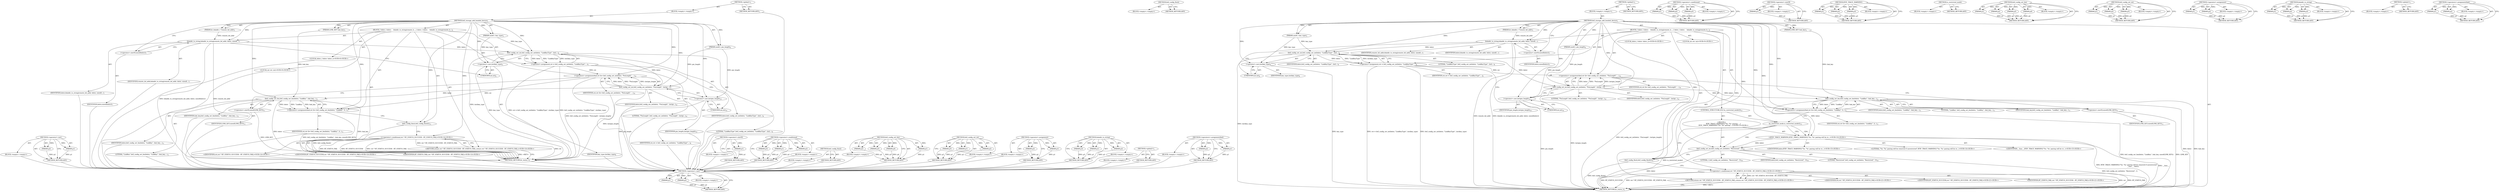 digraph "&lt;operators&gt;.assignmentAnd" {
vulnerable_105 [label=<(METHOD,&lt;operator&gt;.cast)>];
vulnerable_106 [label=<(PARAM,p1)>];
vulnerable_107 [label=<(PARAM,p2)>];
vulnerable_108 [label=<(BLOCK,&lt;empty&gt;,&lt;empty&gt;)>];
vulnerable_109 [label=<(METHOD_RETURN,ANY)>];
vulnerable_6 [label=<(METHOD,&lt;global&gt;)<SUB>1</SUB>>];
vulnerable_7 [label=<(BLOCK,&lt;empty&gt;,&lt;empty&gt;)<SUB>1</SUB>>];
vulnerable_8 [label=<(METHOD,btif_storage_add_bonded_device)<SUB>1</SUB>>];
vulnerable_9 [label=<(PARAM,bt_bdaddr_t *remote_bd_addr)<SUB>1</SUB>>];
vulnerable_10 [label=<(PARAM,LINK_KEY link_key)<SUB>2</SUB>>];
vulnerable_11 [label=<(PARAM,uint8_t key_type)<SUB>3</SUB>>];
vulnerable_12 [label=<(PARAM,uint8_t pin_length)<SUB>4</SUB>>];
vulnerable_13 [label=<(BLOCK,{
 bdstr_t bdstr;
    bdaddr_to_string(remote_b...,{
 bdstr_t bdstr;
    bdaddr_to_string(remote_b...)<SUB>5</SUB>>];
vulnerable_14 [label="<(LOCAL,bdstr_t bdstr: bdstr_t)<SUB>6</SUB>>"];
vulnerable_15 [label=<(bdaddr_to_string,bdaddr_to_string(remote_bd_addr, bdstr, sizeof(...)<SUB>7</SUB>>];
vulnerable_16 [label=<(IDENTIFIER,remote_bd_addr,bdaddr_to_string(remote_bd_addr, bdstr, sizeof(...)<SUB>7</SUB>>];
vulnerable_17 [label=<(IDENTIFIER,bdstr,bdaddr_to_string(remote_bd_addr, bdstr, sizeof(...)<SUB>7</SUB>>];
vulnerable_18 [label=<(&lt;operator&gt;.sizeOf,sizeof(bdstr))<SUB>7</SUB>>];
vulnerable_19 [label=<(IDENTIFIER,bdstr,sizeof(bdstr))<SUB>7</SUB>>];
vulnerable_20 [label="<(LOCAL,int ret: int)<SUB>9</SUB>>"];
vulnerable_21 [label=<(&lt;operator&gt;.assignment,ret = btif_config_set_int(bdstr, &quot;LinkKeyType&quot;,...)<SUB>9</SUB>>];
vulnerable_22 [label=<(IDENTIFIER,ret,ret = btif_config_set_int(bdstr, &quot;LinkKeyType&quot;,...)<SUB>9</SUB>>];
vulnerable_23 [label=<(btif_config_set_int,btif_config_set_int(bdstr, &quot;LinkKeyType&quot;, (int)...)<SUB>9</SUB>>];
vulnerable_24 [label=<(IDENTIFIER,bdstr,btif_config_set_int(bdstr, &quot;LinkKeyType&quot;, (int)...)<SUB>9</SUB>>];
vulnerable_25 [label=<(LITERAL,&quot;LinkKeyType&quot;,btif_config_set_int(bdstr, &quot;LinkKeyType&quot;, (int)...)<SUB>9</SUB>>];
vulnerable_26 [label=<(&lt;operator&gt;.cast,(int)key_type)<SUB>9</SUB>>];
vulnerable_27 [label=<(UNKNOWN,int,int)<SUB>9</SUB>>];
vulnerable_28 [label=<(IDENTIFIER,key_type,(int)key_type)<SUB>9</SUB>>];
vulnerable_29 [label=<(&lt;operators&gt;.assignmentAnd,ret &amp;= btif_config_set_int(bdstr, &quot;PinLength&quot;, ...)<SUB>10</SUB>>];
vulnerable_30 [label=<(IDENTIFIER,ret,ret &amp;= btif_config_set_int(bdstr, &quot;PinLength&quot;, ...)<SUB>10</SUB>>];
vulnerable_31 [label=<(btif_config_set_int,btif_config_set_int(bdstr, &quot;PinLength&quot;, (int)pi...)<SUB>10</SUB>>];
vulnerable_32 [label=<(IDENTIFIER,bdstr,btif_config_set_int(bdstr, &quot;PinLength&quot;, (int)pi...)<SUB>10</SUB>>];
vulnerable_33 [label=<(LITERAL,&quot;PinLength&quot;,btif_config_set_int(bdstr, &quot;PinLength&quot;, (int)pi...)<SUB>10</SUB>>];
vulnerable_34 [label=<(&lt;operator&gt;.cast,(int)pin_length)<SUB>10</SUB>>];
vulnerable_35 [label=<(UNKNOWN,int,int)<SUB>10</SUB>>];
vulnerable_36 [label=<(IDENTIFIER,pin_length,(int)pin_length)<SUB>10</SUB>>];
vulnerable_37 [label=<(&lt;operators&gt;.assignmentAnd,ret &amp;= btif_config_set_bin(bdstr, &quot;LinkKey&quot;, li...)<SUB>11</SUB>>];
vulnerable_38 [label=<(IDENTIFIER,ret,ret &amp;= btif_config_set_bin(bdstr, &quot;LinkKey&quot;, li...)<SUB>11</SUB>>];
vulnerable_39 [label=<(btif_config_set_bin,btif_config_set_bin(bdstr, &quot;LinkKey&quot;, link_key,...)<SUB>11</SUB>>];
vulnerable_40 [label=<(IDENTIFIER,bdstr,btif_config_set_bin(bdstr, &quot;LinkKey&quot;, link_key,...)<SUB>11</SUB>>];
vulnerable_41 [label=<(LITERAL,&quot;LinkKey&quot;,btif_config_set_bin(bdstr, &quot;LinkKey&quot;, link_key,...)<SUB>11</SUB>>];
vulnerable_42 [label=<(IDENTIFIER,link_key,btif_config_set_bin(bdstr, &quot;LinkKey&quot;, link_key,...)<SUB>11</SUB>>];
vulnerable_43 [label=<(&lt;operator&gt;.sizeOf,sizeof(LINK_KEY))<SUB>11</SUB>>];
vulnerable_44 [label=<(IDENTIFIER,LINK_KEY,sizeof(LINK_KEY))<SUB>11</SUB>>];
vulnerable_45 [label=<(btif_config_flush,btif_config_flush())<SUB>13</SUB>>];
vulnerable_46 [label="<(RETURN,return ret ? BT_STATUS_SUCCESS : BT_STATUS_FAIL;,return ret ? BT_STATUS_SUCCESS : BT_STATUS_FAIL;)<SUB>14</SUB>>"];
vulnerable_47 [label="<(&lt;operator&gt;.conditional,ret ? BT_STATUS_SUCCESS : BT_STATUS_FAIL)<SUB>14</SUB>>"];
vulnerable_48 [label="<(IDENTIFIER,ret,ret ? BT_STATUS_SUCCESS : BT_STATUS_FAIL)<SUB>14</SUB>>"];
vulnerable_49 [label="<(IDENTIFIER,BT_STATUS_SUCCESS,ret ? BT_STATUS_SUCCESS : BT_STATUS_FAIL)<SUB>14</SUB>>"];
vulnerable_50 [label="<(IDENTIFIER,BT_STATUS_FAIL,ret ? BT_STATUS_SUCCESS : BT_STATUS_FAIL)<SUB>14</SUB>>"];
vulnerable_51 [label=<(METHOD_RETURN,bt_status_t)<SUB>1</SUB>>];
vulnerable_53 [label=<(METHOD_RETURN,ANY)<SUB>1</SUB>>];
vulnerable_90 [label=<(METHOD,&lt;operator&gt;.sizeOf)>];
vulnerable_91 [label=<(PARAM,p1)>];
vulnerable_92 [label=<(BLOCK,&lt;empty&gt;,&lt;empty&gt;)>];
vulnerable_93 [label=<(METHOD_RETURN,ANY)>];
vulnerable_125 [label=<(METHOD,&lt;operator&gt;.conditional)>];
vulnerable_126 [label=<(PARAM,p1)>];
vulnerable_127 [label=<(PARAM,p2)>];
vulnerable_128 [label=<(PARAM,p3)>];
vulnerable_129 [label=<(BLOCK,&lt;empty&gt;,&lt;empty&gt;)>];
vulnerable_130 [label=<(METHOD_RETURN,ANY)>];
vulnerable_122 [label=<(METHOD,btif_config_flush)>];
vulnerable_123 [label=<(BLOCK,&lt;empty&gt;,&lt;empty&gt;)>];
vulnerable_124 [label=<(METHOD_RETURN,ANY)>];
vulnerable_115 [label=<(METHOD,btif_config_set_bin)>];
vulnerable_116 [label=<(PARAM,p1)>];
vulnerable_117 [label=<(PARAM,p2)>];
vulnerable_118 [label=<(PARAM,p3)>];
vulnerable_119 [label=<(PARAM,p4)>];
vulnerable_120 [label=<(BLOCK,&lt;empty&gt;,&lt;empty&gt;)>];
vulnerable_121 [label=<(METHOD_RETURN,ANY)>];
vulnerable_99 [label=<(METHOD,btif_config_set_int)>];
vulnerable_100 [label=<(PARAM,p1)>];
vulnerable_101 [label=<(PARAM,p2)>];
vulnerable_102 [label=<(PARAM,p3)>];
vulnerable_103 [label=<(BLOCK,&lt;empty&gt;,&lt;empty&gt;)>];
vulnerable_104 [label=<(METHOD_RETURN,ANY)>];
vulnerable_94 [label=<(METHOD,&lt;operator&gt;.assignment)>];
vulnerable_95 [label=<(PARAM,p1)>];
vulnerable_96 [label=<(PARAM,p2)>];
vulnerable_97 [label=<(BLOCK,&lt;empty&gt;,&lt;empty&gt;)>];
vulnerable_98 [label=<(METHOD_RETURN,ANY)>];
vulnerable_84 [label=<(METHOD,bdaddr_to_string)>];
vulnerable_85 [label=<(PARAM,p1)>];
vulnerable_86 [label=<(PARAM,p2)>];
vulnerable_87 [label=<(PARAM,p3)>];
vulnerable_88 [label=<(BLOCK,&lt;empty&gt;,&lt;empty&gt;)>];
vulnerable_89 [label=<(METHOD_RETURN,ANY)>];
vulnerable_78 [label=<(METHOD,&lt;global&gt;)<SUB>1</SUB>>];
vulnerable_79 [label=<(BLOCK,&lt;empty&gt;,&lt;empty&gt;)>];
vulnerable_80 [label=<(METHOD_RETURN,ANY)>];
vulnerable_110 [label=<(METHOD,&lt;operators&gt;.assignmentAnd)>];
vulnerable_111 [label=<(PARAM,p1)>];
vulnerable_112 [label=<(PARAM,p2)>];
vulnerable_113 [label=<(BLOCK,&lt;empty&gt;,&lt;empty&gt;)>];
vulnerable_114 [label=<(METHOD_RETURN,ANY)>];
fixed_120 [label=<(METHOD,&lt;operator&gt;.cast)>];
fixed_121 [label=<(PARAM,p1)>];
fixed_122 [label=<(PARAM,p2)>];
fixed_123 [label=<(BLOCK,&lt;empty&gt;,&lt;empty&gt;)>];
fixed_124 [label=<(METHOD_RETURN,ANY)>];
fixed_146 [label=<(METHOD,btif_config_flush)>];
fixed_147 [label=<(BLOCK,&lt;empty&gt;,&lt;empty&gt;)>];
fixed_148 [label=<(METHOD_RETURN,ANY)>];
fixed_6 [label=<(METHOD,&lt;global&gt;)<SUB>1</SUB>>];
fixed_7 [label=<(BLOCK,&lt;empty&gt;,&lt;empty&gt;)<SUB>1</SUB>>];
fixed_8 [label=<(METHOD,btif_storage_add_bonded_device)<SUB>1</SUB>>];
fixed_9 [label=<(PARAM,bt_bdaddr_t *remote_bd_addr)<SUB>1</SUB>>];
fixed_10 [label=<(PARAM,LINK_KEY link_key)<SUB>2</SUB>>];
fixed_11 [label=<(PARAM,uint8_t key_type)<SUB>3</SUB>>];
fixed_12 [label=<(PARAM,uint8_t pin_length)<SUB>4</SUB>>];
fixed_13 [label=<(BLOCK,{
 bdstr_t bdstr;
    bdaddr_to_string(remote_b...,{
 bdstr_t bdstr;
    bdaddr_to_string(remote_b...)<SUB>5</SUB>>];
fixed_14 [label="<(LOCAL,bdstr_t bdstr: bdstr_t)<SUB>6</SUB>>"];
fixed_15 [label=<(bdaddr_to_string,bdaddr_to_string(remote_bd_addr, bdstr, sizeof(...)<SUB>7</SUB>>];
fixed_16 [label=<(IDENTIFIER,remote_bd_addr,bdaddr_to_string(remote_bd_addr, bdstr, sizeof(...)<SUB>7</SUB>>];
fixed_17 [label=<(IDENTIFIER,bdstr,bdaddr_to_string(remote_bd_addr, bdstr, sizeof(...)<SUB>7</SUB>>];
fixed_18 [label=<(&lt;operator&gt;.sizeOf,sizeof(bdstr))<SUB>7</SUB>>];
fixed_19 [label=<(IDENTIFIER,bdstr,sizeof(bdstr))<SUB>7</SUB>>];
fixed_20 [label="<(LOCAL,int ret: int)<SUB>9</SUB>>"];
fixed_21 [label=<(&lt;operator&gt;.assignment,ret = btif_config_set_int(bdstr, &quot;LinkKeyType&quot;,...)<SUB>9</SUB>>];
fixed_22 [label=<(IDENTIFIER,ret,ret = btif_config_set_int(bdstr, &quot;LinkKeyType&quot;,...)<SUB>9</SUB>>];
fixed_23 [label=<(btif_config_set_int,btif_config_set_int(bdstr, &quot;LinkKeyType&quot;, (int)...)<SUB>9</SUB>>];
fixed_24 [label=<(IDENTIFIER,bdstr,btif_config_set_int(bdstr, &quot;LinkKeyType&quot;, (int)...)<SUB>9</SUB>>];
fixed_25 [label=<(LITERAL,&quot;LinkKeyType&quot;,btif_config_set_int(bdstr, &quot;LinkKeyType&quot;, (int)...)<SUB>9</SUB>>];
fixed_26 [label=<(&lt;operator&gt;.cast,(int)key_type)<SUB>9</SUB>>];
fixed_27 [label=<(UNKNOWN,int,int)<SUB>9</SUB>>];
fixed_28 [label=<(IDENTIFIER,key_type,(int)key_type)<SUB>9</SUB>>];
fixed_29 [label=<(&lt;operators&gt;.assignmentAnd,ret &amp;= btif_config_set_int(bdstr, &quot;PinLength&quot;, ...)<SUB>10</SUB>>];
fixed_30 [label=<(IDENTIFIER,ret,ret &amp;= btif_config_set_int(bdstr, &quot;PinLength&quot;, ...)<SUB>10</SUB>>];
fixed_31 [label=<(btif_config_set_int,btif_config_set_int(bdstr, &quot;PinLength&quot;, (int)pi...)<SUB>10</SUB>>];
fixed_32 [label=<(IDENTIFIER,bdstr,btif_config_set_int(bdstr, &quot;PinLength&quot;, (int)pi...)<SUB>10</SUB>>];
fixed_33 [label=<(LITERAL,&quot;PinLength&quot;,btif_config_set_int(bdstr, &quot;PinLength&quot;, (int)pi...)<SUB>10</SUB>>];
fixed_34 [label=<(&lt;operator&gt;.cast,(int)pin_length)<SUB>10</SUB>>];
fixed_35 [label=<(UNKNOWN,int,int)<SUB>10</SUB>>];
fixed_36 [label=<(IDENTIFIER,pin_length,(int)pin_length)<SUB>10</SUB>>];
fixed_37 [label=<(&lt;operators&gt;.assignmentAnd,ret &amp;= btif_config_set_bin(bdstr, &quot;LinkKey&quot;, li...)<SUB>11</SUB>>];
fixed_38 [label=<(IDENTIFIER,ret,ret &amp;= btif_config_set_bin(bdstr, &quot;LinkKey&quot;, li...)<SUB>11</SUB>>];
fixed_39 [label=<(btif_config_set_bin,btif_config_set_bin(bdstr, &quot;LinkKey&quot;, link_key,...)<SUB>11</SUB>>];
fixed_40 [label=<(IDENTIFIER,bdstr,btif_config_set_bin(bdstr, &quot;LinkKey&quot;, link_key,...)<SUB>11</SUB>>];
fixed_41 [label=<(LITERAL,&quot;LinkKey&quot;,btif_config_set_bin(bdstr, &quot;LinkKey&quot;, link_key,...)<SUB>11</SUB>>];
fixed_42 [label=<(IDENTIFIER,link_key,btif_config_set_bin(bdstr, &quot;LinkKey&quot;, link_key,...)<SUB>11</SUB>>];
fixed_43 [label=<(&lt;operator&gt;.sizeOf,sizeof(LINK_KEY))<SUB>11</SUB>>];
fixed_44 [label=<(IDENTIFIER,LINK_KEY,sizeof(LINK_KEY))<SUB>11</SUB>>];
fixed_45 [label=<(CONTROL_STRUCTURE,IF,if (is_restricted_mode()))<SUB>13</SUB>>];
fixed_46 [label=<(is_restricted_mode,is_restricted_mode())<SUB>13</SUB>>];
fixed_47 [label="<(BLOCK,{
        BTIF_TRACE_WARNING(&quot;%s: '%s' pairing ...,{
        BTIF_TRACE_WARNING(&quot;%s: '%s' pairing ...)<SUB>13</SUB>>"];
fixed_48 [label="<(BTIF_TRACE_WARNING,BTIF_TRACE_WARNING(&quot;%s: '%s' pairing will be re...)<SUB>14</SUB>>"];
fixed_49 [label="<(LITERAL,&quot;%s: '%s' pairing will be removed if unrestricted&quot;,BTIF_TRACE_WARNING(&quot;%s: '%s' pairing will be re...)<SUB>14</SUB>>"];
fixed_50 [label="<(IDENTIFIER,__func__,BTIF_TRACE_WARNING(&quot;%s: '%s' pairing will be re...)<SUB>15</SUB>>"];
fixed_51 [label="<(IDENTIFIER,bdstr,BTIF_TRACE_WARNING(&quot;%s: '%s' pairing will be re...)<SUB>15</SUB>>"];
fixed_52 [label=<(btif_config_set_int,btif_config_set_int(bdstr, &quot;Restricted&quot;, 1))<SUB>16</SUB>>];
fixed_53 [label=<(IDENTIFIER,bdstr,btif_config_set_int(bdstr, &quot;Restricted&quot;, 1))<SUB>16</SUB>>];
fixed_54 [label=<(LITERAL,&quot;Restricted&quot;,btif_config_set_int(bdstr, &quot;Restricted&quot;, 1))<SUB>16</SUB>>];
fixed_55 [label=<(LITERAL,1,btif_config_set_int(bdstr, &quot;Restricted&quot;, 1))<SUB>16</SUB>>];
fixed_56 [label=<(btif_config_flush,btif_config_flush())<SUB>20</SUB>>];
fixed_57 [label="<(RETURN,return ret ? BT_STATUS_SUCCESS : BT_STATUS_FAIL;,return ret ? BT_STATUS_SUCCESS : BT_STATUS_FAIL;)<SUB>21</SUB>>"];
fixed_58 [label="<(&lt;operator&gt;.conditional,ret ? BT_STATUS_SUCCESS : BT_STATUS_FAIL)<SUB>21</SUB>>"];
fixed_59 [label="<(IDENTIFIER,ret,ret ? BT_STATUS_SUCCESS : BT_STATUS_FAIL)<SUB>21</SUB>>"];
fixed_60 [label="<(IDENTIFIER,BT_STATUS_SUCCESS,ret ? BT_STATUS_SUCCESS : BT_STATUS_FAIL)<SUB>21</SUB>>"];
fixed_61 [label="<(IDENTIFIER,BT_STATUS_FAIL,ret ? BT_STATUS_SUCCESS : BT_STATUS_FAIL)<SUB>21</SUB>>"];
fixed_62 [label=<(METHOD_RETURN,bt_status_t)<SUB>1</SUB>>];
fixed_64 [label=<(METHOD_RETURN,ANY)<SUB>1</SUB>>];
fixed_149 [label=<(METHOD,&lt;operator&gt;.conditional)>];
fixed_150 [label=<(PARAM,p1)>];
fixed_151 [label=<(PARAM,p2)>];
fixed_152 [label=<(PARAM,p3)>];
fixed_153 [label=<(BLOCK,&lt;empty&gt;,&lt;empty&gt;)>];
fixed_154 [label=<(METHOD_RETURN,ANY)>];
fixed_105 [label=<(METHOD,&lt;operator&gt;.sizeOf)>];
fixed_106 [label=<(PARAM,p1)>];
fixed_107 [label=<(BLOCK,&lt;empty&gt;,&lt;empty&gt;)>];
fixed_108 [label=<(METHOD_RETURN,ANY)>];
fixed_140 [label=<(METHOD,BTIF_TRACE_WARNING)>];
fixed_141 [label=<(PARAM,p1)>];
fixed_142 [label=<(PARAM,p2)>];
fixed_143 [label=<(PARAM,p3)>];
fixed_144 [label=<(BLOCK,&lt;empty&gt;,&lt;empty&gt;)>];
fixed_145 [label=<(METHOD_RETURN,ANY)>];
fixed_137 [label=<(METHOD,is_restricted_mode)>];
fixed_138 [label=<(BLOCK,&lt;empty&gt;,&lt;empty&gt;)>];
fixed_139 [label=<(METHOD_RETURN,ANY)>];
fixed_130 [label=<(METHOD,btif_config_set_bin)>];
fixed_131 [label=<(PARAM,p1)>];
fixed_132 [label=<(PARAM,p2)>];
fixed_133 [label=<(PARAM,p3)>];
fixed_134 [label=<(PARAM,p4)>];
fixed_135 [label=<(BLOCK,&lt;empty&gt;,&lt;empty&gt;)>];
fixed_136 [label=<(METHOD_RETURN,ANY)>];
fixed_114 [label=<(METHOD,btif_config_set_int)>];
fixed_115 [label=<(PARAM,p1)>];
fixed_116 [label=<(PARAM,p2)>];
fixed_117 [label=<(PARAM,p3)>];
fixed_118 [label=<(BLOCK,&lt;empty&gt;,&lt;empty&gt;)>];
fixed_119 [label=<(METHOD_RETURN,ANY)>];
fixed_109 [label=<(METHOD,&lt;operator&gt;.assignment)>];
fixed_110 [label=<(PARAM,p1)>];
fixed_111 [label=<(PARAM,p2)>];
fixed_112 [label=<(BLOCK,&lt;empty&gt;,&lt;empty&gt;)>];
fixed_113 [label=<(METHOD_RETURN,ANY)>];
fixed_99 [label=<(METHOD,bdaddr_to_string)>];
fixed_100 [label=<(PARAM,p1)>];
fixed_101 [label=<(PARAM,p2)>];
fixed_102 [label=<(PARAM,p3)>];
fixed_103 [label=<(BLOCK,&lt;empty&gt;,&lt;empty&gt;)>];
fixed_104 [label=<(METHOD_RETURN,ANY)>];
fixed_93 [label=<(METHOD,&lt;global&gt;)<SUB>1</SUB>>];
fixed_94 [label=<(BLOCK,&lt;empty&gt;,&lt;empty&gt;)>];
fixed_95 [label=<(METHOD_RETURN,ANY)>];
fixed_125 [label=<(METHOD,&lt;operators&gt;.assignmentAnd)>];
fixed_126 [label=<(PARAM,p1)>];
fixed_127 [label=<(PARAM,p2)>];
fixed_128 [label=<(BLOCK,&lt;empty&gt;,&lt;empty&gt;)>];
fixed_129 [label=<(METHOD_RETURN,ANY)>];
vulnerable_105 -> vulnerable_106  [key=0, label="AST: "];
vulnerable_105 -> vulnerable_106  [key=1, label="DDG: "];
vulnerable_105 -> vulnerable_108  [key=0, label="AST: "];
vulnerable_105 -> vulnerable_107  [key=0, label="AST: "];
vulnerable_105 -> vulnerable_107  [key=1, label="DDG: "];
vulnerable_105 -> vulnerable_109  [key=0, label="AST: "];
vulnerable_105 -> vulnerable_109  [key=1, label="CFG: "];
vulnerable_106 -> vulnerable_109  [key=0, label="DDG: p1"];
vulnerable_107 -> vulnerable_109  [key=0, label="DDG: p2"];
vulnerable_108 -> fixed_120  [key=0];
vulnerable_109 -> fixed_120  [key=0];
vulnerable_6 -> vulnerable_7  [key=0, label="AST: "];
vulnerable_6 -> vulnerable_53  [key=0, label="AST: "];
vulnerable_6 -> vulnerable_53  [key=1, label="CFG: "];
vulnerable_7 -> vulnerable_8  [key=0, label="AST: "];
vulnerable_8 -> vulnerable_9  [key=0, label="AST: "];
vulnerable_8 -> vulnerable_9  [key=1, label="DDG: "];
vulnerable_8 -> vulnerable_10  [key=0, label="AST: "];
vulnerable_8 -> vulnerable_10  [key=1, label="DDG: "];
vulnerable_8 -> vulnerable_11  [key=0, label="AST: "];
vulnerable_8 -> vulnerable_11  [key=1, label="DDG: "];
vulnerable_8 -> vulnerable_12  [key=0, label="AST: "];
vulnerable_8 -> vulnerable_12  [key=1, label="DDG: "];
vulnerable_8 -> vulnerable_13  [key=0, label="AST: "];
vulnerable_8 -> vulnerable_51  [key=0, label="AST: "];
vulnerable_8 -> vulnerable_18  [key=0, label="CFG: "];
vulnerable_8 -> vulnerable_45  [key=0, label="DDG: "];
vulnerable_8 -> vulnerable_15  [key=0, label="DDG: "];
vulnerable_8 -> vulnerable_29  [key=0, label="DDG: "];
vulnerable_8 -> vulnerable_37  [key=0, label="DDG: "];
vulnerable_8 -> vulnerable_47  [key=0, label="DDG: "];
vulnerable_8 -> vulnerable_23  [key=0, label="DDG: "];
vulnerable_8 -> vulnerable_31  [key=0, label="DDG: "];
vulnerable_8 -> vulnerable_39  [key=0, label="DDG: "];
vulnerable_8 -> vulnerable_26  [key=0, label="DDG: "];
vulnerable_8 -> vulnerable_34  [key=0, label="DDG: "];
vulnerable_9 -> vulnerable_15  [key=0, label="DDG: remote_bd_addr"];
vulnerable_10 -> vulnerable_39  [key=0, label="DDG: link_key"];
vulnerable_11 -> vulnerable_23  [key=0, label="DDG: key_type"];
vulnerable_11 -> vulnerable_26  [key=0, label="DDG: key_type"];
vulnerable_12 -> vulnerable_31  [key=0, label="DDG: pin_length"];
vulnerable_12 -> vulnerable_34  [key=0, label="DDG: pin_length"];
vulnerable_13 -> vulnerable_14  [key=0, label="AST: "];
vulnerable_13 -> vulnerable_15  [key=0, label="AST: "];
vulnerable_13 -> vulnerable_20  [key=0, label="AST: "];
vulnerable_13 -> vulnerable_21  [key=0, label="AST: "];
vulnerable_13 -> vulnerable_29  [key=0, label="AST: "];
vulnerable_13 -> vulnerable_37  [key=0, label="AST: "];
vulnerable_13 -> vulnerable_45  [key=0, label="AST: "];
vulnerable_13 -> vulnerable_46  [key=0, label="AST: "];
vulnerable_14 -> fixed_120  [key=0];
vulnerable_15 -> vulnerable_16  [key=0, label="AST: "];
vulnerable_15 -> vulnerable_17  [key=0, label="AST: "];
vulnerable_15 -> vulnerable_18  [key=0, label="AST: "];
vulnerable_15 -> vulnerable_27  [key=0, label="CFG: "];
vulnerable_15 -> vulnerable_51  [key=0, label="DDG: remote_bd_addr"];
vulnerable_15 -> vulnerable_51  [key=1, label="DDG: bdaddr_to_string(remote_bd_addr, bdstr, sizeof(bdstr))"];
vulnerable_15 -> vulnerable_23  [key=0, label="DDG: bdstr"];
vulnerable_16 -> fixed_120  [key=0];
vulnerable_17 -> fixed_120  [key=0];
vulnerable_18 -> vulnerable_19  [key=0, label="AST: "];
vulnerable_18 -> vulnerable_15  [key=0, label="CFG: "];
vulnerable_19 -> fixed_120  [key=0];
vulnerable_20 -> fixed_120  [key=0];
vulnerable_21 -> vulnerable_22  [key=0, label="AST: "];
vulnerable_21 -> vulnerable_23  [key=0, label="AST: "];
vulnerable_21 -> vulnerable_35  [key=0, label="CFG: "];
vulnerable_21 -> vulnerable_51  [key=0, label="DDG: btif_config_set_int(bdstr, &quot;LinkKeyType&quot;, (int)key_type)"];
vulnerable_21 -> vulnerable_51  [key=1, label="DDG: ret = btif_config_set_int(bdstr, &quot;LinkKeyType&quot;, (int)key_type)"];
vulnerable_21 -> vulnerable_29  [key=0, label="DDG: ret"];
vulnerable_22 -> fixed_120  [key=0];
vulnerable_23 -> vulnerable_24  [key=0, label="AST: "];
vulnerable_23 -> vulnerable_25  [key=0, label="AST: "];
vulnerable_23 -> vulnerable_26  [key=0, label="AST: "];
vulnerable_23 -> vulnerable_21  [key=0, label="CFG: "];
vulnerable_23 -> vulnerable_21  [key=1, label="DDG: bdstr"];
vulnerable_23 -> vulnerable_21  [key=2, label="DDG: &quot;LinkKeyType&quot;"];
vulnerable_23 -> vulnerable_21  [key=3, label="DDG: (int)key_type"];
vulnerable_23 -> vulnerable_51  [key=0, label="DDG: (int)key_type"];
vulnerable_23 -> vulnerable_31  [key=0, label="DDG: bdstr"];
vulnerable_24 -> fixed_120  [key=0];
vulnerable_25 -> fixed_120  [key=0];
vulnerable_26 -> vulnerable_27  [key=0, label="AST: "];
vulnerable_26 -> vulnerable_28  [key=0, label="AST: "];
vulnerable_26 -> vulnerable_23  [key=0, label="CFG: "];
vulnerable_26 -> vulnerable_51  [key=0, label="DDG: key_type"];
vulnerable_27 -> vulnerable_26  [key=0, label="CFG: "];
vulnerable_28 -> fixed_120  [key=0];
vulnerable_29 -> vulnerable_30  [key=0, label="AST: "];
vulnerable_29 -> vulnerable_31  [key=0, label="AST: "];
vulnerable_29 -> vulnerable_43  [key=0, label="CFG: "];
vulnerable_29 -> vulnerable_51  [key=0, label="DDG: btif_config_set_int(bdstr, &quot;PinLength&quot;, (int)pin_length)"];
vulnerable_29 -> vulnerable_37  [key=0, label="DDG: ret"];
vulnerable_30 -> fixed_120  [key=0];
vulnerable_31 -> vulnerable_32  [key=0, label="AST: "];
vulnerable_31 -> vulnerable_33  [key=0, label="AST: "];
vulnerable_31 -> vulnerable_34  [key=0, label="AST: "];
vulnerable_31 -> vulnerable_29  [key=0, label="CFG: "];
vulnerable_31 -> vulnerable_29  [key=1, label="DDG: bdstr"];
vulnerable_31 -> vulnerable_29  [key=2, label="DDG: &quot;PinLength&quot;"];
vulnerable_31 -> vulnerable_29  [key=3, label="DDG: (int)pin_length"];
vulnerable_31 -> vulnerable_51  [key=0, label="DDG: (int)pin_length"];
vulnerable_31 -> vulnerable_39  [key=0, label="DDG: bdstr"];
vulnerable_32 -> fixed_120  [key=0];
vulnerable_33 -> fixed_120  [key=0];
vulnerable_34 -> vulnerable_35  [key=0, label="AST: "];
vulnerable_34 -> vulnerable_36  [key=0, label="AST: "];
vulnerable_34 -> vulnerable_31  [key=0, label="CFG: "];
vulnerable_34 -> vulnerable_51  [key=0, label="DDG: pin_length"];
vulnerable_35 -> vulnerable_34  [key=0, label="CFG: "];
vulnerable_36 -> fixed_120  [key=0];
vulnerable_37 -> vulnerable_38  [key=0, label="AST: "];
vulnerable_37 -> vulnerable_39  [key=0, label="AST: "];
vulnerable_37 -> vulnerable_45  [key=0, label="CFG: "];
vulnerable_37 -> vulnerable_51  [key=0, label="DDG: btif_config_set_bin(bdstr, &quot;LinkKey&quot;, link_key, sizeof(LINK_KEY))"];
vulnerable_38 -> fixed_120  [key=0];
vulnerable_39 -> vulnerable_40  [key=0, label="AST: "];
vulnerable_39 -> vulnerable_41  [key=0, label="AST: "];
vulnerable_39 -> vulnerable_42  [key=0, label="AST: "];
vulnerable_39 -> vulnerable_43  [key=0, label="AST: "];
vulnerable_39 -> vulnerable_37  [key=0, label="CFG: "];
vulnerable_39 -> vulnerable_37  [key=1, label="DDG: bdstr"];
vulnerable_39 -> vulnerable_37  [key=2, label="DDG: &quot;LinkKey&quot;"];
vulnerable_39 -> vulnerable_37  [key=3, label="DDG: link_key"];
vulnerable_39 -> vulnerable_51  [key=0, label="DDG: bdstr"];
vulnerable_39 -> vulnerable_51  [key=1, label="DDG: link_key"];
vulnerable_40 -> fixed_120  [key=0];
vulnerable_41 -> fixed_120  [key=0];
vulnerable_42 -> fixed_120  [key=0];
vulnerable_43 -> vulnerable_44  [key=0, label="AST: "];
vulnerable_43 -> vulnerable_39  [key=0, label="CFG: "];
vulnerable_43 -> vulnerable_51  [key=0, label="DDG: LINK_KEY"];
vulnerable_44 -> fixed_120  [key=0];
vulnerable_45 -> vulnerable_47  [key=0, label="CFG: "];
vulnerable_45 -> vulnerable_51  [key=0, label="DDG: btif_config_flush()"];
vulnerable_46 -> vulnerable_47  [key=0, label="AST: "];
vulnerable_46 -> vulnerable_51  [key=0, label="CFG: "];
vulnerable_46 -> vulnerable_51  [key=1, label="DDG: &lt;RET&gt;"];
vulnerable_47 -> vulnerable_48  [key=0, label="AST: "];
vulnerable_47 -> vulnerable_49  [key=0, label="AST: "];
vulnerable_47 -> vulnerable_50  [key=0, label="AST: "];
vulnerable_47 -> vulnerable_46  [key=0, label="CFG: "];
vulnerable_47 -> vulnerable_46  [key=1, label="DDG: ret ? BT_STATUS_SUCCESS : BT_STATUS_FAIL"];
vulnerable_47 -> vulnerable_51  [key=0, label="DDG: ret"];
vulnerable_47 -> vulnerable_51  [key=1, label="DDG: BT_STATUS_FAIL"];
vulnerable_47 -> vulnerable_51  [key=2, label="DDG: BT_STATUS_SUCCESS"];
vulnerable_47 -> vulnerable_51  [key=3, label="DDG: ret ? BT_STATUS_SUCCESS : BT_STATUS_FAIL"];
vulnerable_48 -> fixed_120  [key=0];
vulnerable_49 -> fixed_120  [key=0];
vulnerable_50 -> fixed_120  [key=0];
vulnerable_51 -> fixed_120  [key=0];
vulnerable_53 -> fixed_120  [key=0];
vulnerable_90 -> vulnerable_91  [key=0, label="AST: "];
vulnerable_90 -> vulnerable_91  [key=1, label="DDG: "];
vulnerable_90 -> vulnerable_92  [key=0, label="AST: "];
vulnerable_90 -> vulnerable_93  [key=0, label="AST: "];
vulnerable_90 -> vulnerable_93  [key=1, label="CFG: "];
vulnerable_91 -> vulnerable_93  [key=0, label="DDG: p1"];
vulnerable_92 -> fixed_120  [key=0];
vulnerable_93 -> fixed_120  [key=0];
vulnerable_125 -> vulnerable_126  [key=0, label="AST: "];
vulnerable_125 -> vulnerable_126  [key=1, label="DDG: "];
vulnerable_125 -> vulnerable_129  [key=0, label="AST: "];
vulnerable_125 -> vulnerable_127  [key=0, label="AST: "];
vulnerable_125 -> vulnerable_127  [key=1, label="DDG: "];
vulnerable_125 -> vulnerable_130  [key=0, label="AST: "];
vulnerable_125 -> vulnerable_130  [key=1, label="CFG: "];
vulnerable_125 -> vulnerable_128  [key=0, label="AST: "];
vulnerable_125 -> vulnerable_128  [key=1, label="DDG: "];
vulnerable_126 -> vulnerable_130  [key=0, label="DDG: p1"];
vulnerable_127 -> vulnerable_130  [key=0, label="DDG: p2"];
vulnerable_128 -> vulnerable_130  [key=0, label="DDG: p3"];
vulnerable_129 -> fixed_120  [key=0];
vulnerable_130 -> fixed_120  [key=0];
vulnerable_122 -> vulnerable_123  [key=0, label="AST: "];
vulnerable_122 -> vulnerable_124  [key=0, label="AST: "];
vulnerable_122 -> vulnerable_124  [key=1, label="CFG: "];
vulnerable_123 -> fixed_120  [key=0];
vulnerable_124 -> fixed_120  [key=0];
vulnerable_115 -> vulnerable_116  [key=0, label="AST: "];
vulnerable_115 -> vulnerable_116  [key=1, label="DDG: "];
vulnerable_115 -> vulnerable_120  [key=0, label="AST: "];
vulnerable_115 -> vulnerable_117  [key=0, label="AST: "];
vulnerable_115 -> vulnerable_117  [key=1, label="DDG: "];
vulnerable_115 -> vulnerable_121  [key=0, label="AST: "];
vulnerable_115 -> vulnerable_121  [key=1, label="CFG: "];
vulnerable_115 -> vulnerable_118  [key=0, label="AST: "];
vulnerable_115 -> vulnerable_118  [key=1, label="DDG: "];
vulnerable_115 -> vulnerable_119  [key=0, label="AST: "];
vulnerable_115 -> vulnerable_119  [key=1, label="DDG: "];
vulnerable_116 -> vulnerable_121  [key=0, label="DDG: p1"];
vulnerable_117 -> vulnerable_121  [key=0, label="DDG: p2"];
vulnerable_118 -> vulnerable_121  [key=0, label="DDG: p3"];
vulnerable_119 -> vulnerable_121  [key=0, label="DDG: p4"];
vulnerable_120 -> fixed_120  [key=0];
vulnerable_121 -> fixed_120  [key=0];
vulnerable_99 -> vulnerable_100  [key=0, label="AST: "];
vulnerable_99 -> vulnerable_100  [key=1, label="DDG: "];
vulnerable_99 -> vulnerable_103  [key=0, label="AST: "];
vulnerable_99 -> vulnerable_101  [key=0, label="AST: "];
vulnerable_99 -> vulnerable_101  [key=1, label="DDG: "];
vulnerable_99 -> vulnerable_104  [key=0, label="AST: "];
vulnerable_99 -> vulnerable_104  [key=1, label="CFG: "];
vulnerable_99 -> vulnerable_102  [key=0, label="AST: "];
vulnerable_99 -> vulnerable_102  [key=1, label="DDG: "];
vulnerable_100 -> vulnerable_104  [key=0, label="DDG: p1"];
vulnerable_101 -> vulnerable_104  [key=0, label="DDG: p2"];
vulnerable_102 -> vulnerable_104  [key=0, label="DDG: p3"];
vulnerable_103 -> fixed_120  [key=0];
vulnerable_104 -> fixed_120  [key=0];
vulnerable_94 -> vulnerable_95  [key=0, label="AST: "];
vulnerable_94 -> vulnerable_95  [key=1, label="DDG: "];
vulnerable_94 -> vulnerable_97  [key=0, label="AST: "];
vulnerable_94 -> vulnerable_96  [key=0, label="AST: "];
vulnerable_94 -> vulnerable_96  [key=1, label="DDG: "];
vulnerable_94 -> vulnerable_98  [key=0, label="AST: "];
vulnerable_94 -> vulnerable_98  [key=1, label="CFG: "];
vulnerable_95 -> vulnerable_98  [key=0, label="DDG: p1"];
vulnerable_96 -> vulnerable_98  [key=0, label="DDG: p2"];
vulnerable_97 -> fixed_120  [key=0];
vulnerable_98 -> fixed_120  [key=0];
vulnerable_84 -> vulnerable_85  [key=0, label="AST: "];
vulnerable_84 -> vulnerable_85  [key=1, label="DDG: "];
vulnerable_84 -> vulnerable_88  [key=0, label="AST: "];
vulnerable_84 -> vulnerable_86  [key=0, label="AST: "];
vulnerable_84 -> vulnerable_86  [key=1, label="DDG: "];
vulnerable_84 -> vulnerable_89  [key=0, label="AST: "];
vulnerable_84 -> vulnerable_89  [key=1, label="CFG: "];
vulnerable_84 -> vulnerable_87  [key=0, label="AST: "];
vulnerable_84 -> vulnerable_87  [key=1, label="DDG: "];
vulnerable_85 -> vulnerable_89  [key=0, label="DDG: p1"];
vulnerable_86 -> vulnerable_89  [key=0, label="DDG: p2"];
vulnerable_87 -> vulnerable_89  [key=0, label="DDG: p3"];
vulnerable_88 -> fixed_120  [key=0];
vulnerable_89 -> fixed_120  [key=0];
vulnerable_78 -> vulnerable_79  [key=0, label="AST: "];
vulnerable_78 -> vulnerable_80  [key=0, label="AST: "];
vulnerable_78 -> vulnerable_80  [key=1, label="CFG: "];
vulnerable_79 -> fixed_120  [key=0];
vulnerable_80 -> fixed_120  [key=0];
vulnerable_110 -> vulnerable_111  [key=0, label="AST: "];
vulnerable_110 -> vulnerable_111  [key=1, label="DDG: "];
vulnerable_110 -> vulnerable_113  [key=0, label="AST: "];
vulnerable_110 -> vulnerable_112  [key=0, label="AST: "];
vulnerable_110 -> vulnerable_112  [key=1, label="DDG: "];
vulnerable_110 -> vulnerable_114  [key=0, label="AST: "];
vulnerable_110 -> vulnerable_114  [key=1, label="CFG: "];
vulnerable_111 -> vulnerable_114  [key=0, label="DDG: p1"];
vulnerable_112 -> vulnerable_114  [key=0, label="DDG: p2"];
vulnerable_113 -> fixed_120  [key=0];
vulnerable_114 -> fixed_120  [key=0];
fixed_120 -> fixed_121  [key=0, label="AST: "];
fixed_120 -> fixed_121  [key=1, label="DDG: "];
fixed_120 -> fixed_123  [key=0, label="AST: "];
fixed_120 -> fixed_122  [key=0, label="AST: "];
fixed_120 -> fixed_122  [key=1, label="DDG: "];
fixed_120 -> fixed_124  [key=0, label="AST: "];
fixed_120 -> fixed_124  [key=1, label="CFG: "];
fixed_121 -> fixed_124  [key=0, label="DDG: p1"];
fixed_122 -> fixed_124  [key=0, label="DDG: p2"];
fixed_146 -> fixed_147  [key=0, label="AST: "];
fixed_146 -> fixed_148  [key=0, label="AST: "];
fixed_146 -> fixed_148  [key=1, label="CFG: "];
fixed_6 -> fixed_7  [key=0, label="AST: "];
fixed_6 -> fixed_64  [key=0, label="AST: "];
fixed_6 -> fixed_64  [key=1, label="CFG: "];
fixed_7 -> fixed_8  [key=0, label="AST: "];
fixed_8 -> fixed_9  [key=0, label="AST: "];
fixed_8 -> fixed_9  [key=1, label="DDG: "];
fixed_8 -> fixed_10  [key=0, label="AST: "];
fixed_8 -> fixed_10  [key=1, label="DDG: "];
fixed_8 -> fixed_11  [key=0, label="AST: "];
fixed_8 -> fixed_11  [key=1, label="DDG: "];
fixed_8 -> fixed_12  [key=0, label="AST: "];
fixed_8 -> fixed_12  [key=1, label="DDG: "];
fixed_8 -> fixed_13  [key=0, label="AST: "];
fixed_8 -> fixed_62  [key=0, label="AST: "];
fixed_8 -> fixed_18  [key=0, label="CFG: "];
fixed_8 -> fixed_56  [key=0, label="DDG: "];
fixed_8 -> fixed_15  [key=0, label="DDG: "];
fixed_8 -> fixed_29  [key=0, label="DDG: "];
fixed_8 -> fixed_37  [key=0, label="DDG: "];
fixed_8 -> fixed_46  [key=0, label="DDG: "];
fixed_8 -> fixed_58  [key=0, label="DDG: "];
fixed_8 -> fixed_23  [key=0, label="DDG: "];
fixed_8 -> fixed_31  [key=0, label="DDG: "];
fixed_8 -> fixed_39  [key=0, label="DDG: "];
fixed_8 -> fixed_26  [key=0, label="DDG: "];
fixed_8 -> fixed_34  [key=0, label="DDG: "];
fixed_8 -> fixed_48  [key=0, label="DDG: "];
fixed_8 -> fixed_52  [key=0, label="DDG: "];
fixed_9 -> fixed_15  [key=0, label="DDG: remote_bd_addr"];
fixed_10 -> fixed_39  [key=0, label="DDG: link_key"];
fixed_11 -> fixed_23  [key=0, label="DDG: key_type"];
fixed_11 -> fixed_26  [key=0, label="DDG: key_type"];
fixed_12 -> fixed_31  [key=0, label="DDG: pin_length"];
fixed_12 -> fixed_34  [key=0, label="DDG: pin_length"];
fixed_13 -> fixed_14  [key=0, label="AST: "];
fixed_13 -> fixed_15  [key=0, label="AST: "];
fixed_13 -> fixed_20  [key=0, label="AST: "];
fixed_13 -> fixed_21  [key=0, label="AST: "];
fixed_13 -> fixed_29  [key=0, label="AST: "];
fixed_13 -> fixed_37  [key=0, label="AST: "];
fixed_13 -> fixed_45  [key=0, label="AST: "];
fixed_13 -> fixed_56  [key=0, label="AST: "];
fixed_13 -> fixed_57  [key=0, label="AST: "];
fixed_15 -> fixed_16  [key=0, label="AST: "];
fixed_15 -> fixed_17  [key=0, label="AST: "];
fixed_15 -> fixed_18  [key=0, label="AST: "];
fixed_15 -> fixed_27  [key=0, label="CFG: "];
fixed_15 -> fixed_62  [key=0, label="DDG: remote_bd_addr"];
fixed_15 -> fixed_62  [key=1, label="DDG: bdaddr_to_string(remote_bd_addr, bdstr, sizeof(bdstr))"];
fixed_15 -> fixed_23  [key=0, label="DDG: bdstr"];
fixed_18 -> fixed_19  [key=0, label="AST: "];
fixed_18 -> fixed_15  [key=0, label="CFG: "];
fixed_21 -> fixed_22  [key=0, label="AST: "];
fixed_21 -> fixed_23  [key=0, label="AST: "];
fixed_21 -> fixed_35  [key=0, label="CFG: "];
fixed_21 -> fixed_62  [key=0, label="DDG: btif_config_set_int(bdstr, &quot;LinkKeyType&quot;, (int)key_type)"];
fixed_21 -> fixed_62  [key=1, label="DDG: ret = btif_config_set_int(bdstr, &quot;LinkKeyType&quot;, (int)key_type)"];
fixed_21 -> fixed_29  [key=0, label="DDG: ret"];
fixed_23 -> fixed_24  [key=0, label="AST: "];
fixed_23 -> fixed_25  [key=0, label="AST: "];
fixed_23 -> fixed_26  [key=0, label="AST: "];
fixed_23 -> fixed_21  [key=0, label="CFG: "];
fixed_23 -> fixed_21  [key=1, label="DDG: bdstr"];
fixed_23 -> fixed_21  [key=2, label="DDG: &quot;LinkKeyType&quot;"];
fixed_23 -> fixed_21  [key=3, label="DDG: (int)key_type"];
fixed_23 -> fixed_62  [key=0, label="DDG: (int)key_type"];
fixed_23 -> fixed_31  [key=0, label="DDG: bdstr"];
fixed_26 -> fixed_27  [key=0, label="AST: "];
fixed_26 -> fixed_28  [key=0, label="AST: "];
fixed_26 -> fixed_23  [key=0, label="CFG: "];
fixed_26 -> fixed_62  [key=0, label="DDG: key_type"];
fixed_27 -> fixed_26  [key=0, label="CFG: "];
fixed_29 -> fixed_30  [key=0, label="AST: "];
fixed_29 -> fixed_31  [key=0, label="AST: "];
fixed_29 -> fixed_43  [key=0, label="CFG: "];
fixed_29 -> fixed_62  [key=0, label="DDG: btif_config_set_int(bdstr, &quot;PinLength&quot;, (int)pin_length)"];
fixed_29 -> fixed_37  [key=0, label="DDG: ret"];
fixed_31 -> fixed_32  [key=0, label="AST: "];
fixed_31 -> fixed_33  [key=0, label="AST: "];
fixed_31 -> fixed_34  [key=0, label="AST: "];
fixed_31 -> fixed_29  [key=0, label="CFG: "];
fixed_31 -> fixed_29  [key=1, label="DDG: bdstr"];
fixed_31 -> fixed_29  [key=2, label="DDG: &quot;PinLength&quot;"];
fixed_31 -> fixed_29  [key=3, label="DDG: (int)pin_length"];
fixed_31 -> fixed_62  [key=0, label="DDG: (int)pin_length"];
fixed_31 -> fixed_39  [key=0, label="DDG: bdstr"];
fixed_34 -> fixed_35  [key=0, label="AST: "];
fixed_34 -> fixed_36  [key=0, label="AST: "];
fixed_34 -> fixed_31  [key=0, label="CFG: "];
fixed_34 -> fixed_62  [key=0, label="DDG: pin_length"];
fixed_35 -> fixed_34  [key=0, label="CFG: "];
fixed_37 -> fixed_38  [key=0, label="AST: "];
fixed_37 -> fixed_39  [key=0, label="AST: "];
fixed_37 -> fixed_46  [key=0, label="CFG: "];
fixed_37 -> fixed_62  [key=0, label="DDG: btif_config_set_bin(bdstr, &quot;LinkKey&quot;, link_key, sizeof(LINK_KEY))"];
fixed_39 -> fixed_40  [key=0, label="AST: "];
fixed_39 -> fixed_41  [key=0, label="AST: "];
fixed_39 -> fixed_42  [key=0, label="AST: "];
fixed_39 -> fixed_43  [key=0, label="AST: "];
fixed_39 -> fixed_37  [key=0, label="CFG: "];
fixed_39 -> fixed_37  [key=1, label="DDG: bdstr"];
fixed_39 -> fixed_37  [key=2, label="DDG: &quot;LinkKey&quot;"];
fixed_39 -> fixed_37  [key=3, label="DDG: link_key"];
fixed_39 -> fixed_62  [key=0, label="DDG: bdstr"];
fixed_39 -> fixed_62  [key=1, label="DDG: link_key"];
fixed_39 -> fixed_48  [key=0, label="DDG: bdstr"];
fixed_43 -> fixed_44  [key=0, label="AST: "];
fixed_43 -> fixed_39  [key=0, label="CFG: "];
fixed_43 -> fixed_62  [key=0, label="DDG: LINK_KEY"];
fixed_45 -> fixed_46  [key=0, label="AST: "];
fixed_45 -> fixed_47  [key=0, label="AST: "];
fixed_46 -> fixed_56  [key=0, label="CFG: "];
fixed_46 -> fixed_48  [key=0, label="CFG: "];
fixed_46 -> fixed_48  [key=1, label="CDG: "];
fixed_46 -> fixed_62  [key=0, label="DDG: is_restricted_mode()"];
fixed_46 -> fixed_52  [key=0, label="CDG: "];
fixed_47 -> fixed_48  [key=0, label="AST: "];
fixed_47 -> fixed_52  [key=0, label="AST: "];
fixed_48 -> fixed_49  [key=0, label="AST: "];
fixed_48 -> fixed_50  [key=0, label="AST: "];
fixed_48 -> fixed_51  [key=0, label="AST: "];
fixed_48 -> fixed_52  [key=0, label="CFG: "];
fixed_48 -> fixed_52  [key=1, label="DDG: bdstr"];
fixed_48 -> fixed_62  [key=0, label="DDG: BTIF_TRACE_WARNING(&quot;%s: '%s' pairing will be removed if unrestricted&quot;,
                         __func__, bdstr)"];
fixed_48 -> fixed_62  [key=1, label="DDG: __func__"];
fixed_52 -> fixed_53  [key=0, label="AST: "];
fixed_52 -> fixed_54  [key=0, label="AST: "];
fixed_52 -> fixed_55  [key=0, label="AST: "];
fixed_52 -> fixed_56  [key=0, label="CFG: "];
fixed_52 -> fixed_62  [key=0, label="DDG: bdstr"];
fixed_52 -> fixed_62  [key=1, label="DDG: btif_config_set_int(bdstr, &quot;Restricted&quot;, 1)"];
fixed_56 -> fixed_58  [key=0, label="CFG: "];
fixed_56 -> fixed_62  [key=0, label="DDG: btif_config_flush()"];
fixed_57 -> fixed_58  [key=0, label="AST: "];
fixed_57 -> fixed_62  [key=0, label="CFG: "];
fixed_57 -> fixed_62  [key=1, label="DDG: &lt;RET&gt;"];
fixed_58 -> fixed_59  [key=0, label="AST: "];
fixed_58 -> fixed_60  [key=0, label="AST: "];
fixed_58 -> fixed_61  [key=0, label="AST: "];
fixed_58 -> fixed_57  [key=0, label="CFG: "];
fixed_58 -> fixed_57  [key=1, label="DDG: ret ? BT_STATUS_SUCCESS : BT_STATUS_FAIL"];
fixed_58 -> fixed_62  [key=0, label="DDG: ret"];
fixed_58 -> fixed_62  [key=1, label="DDG: BT_STATUS_FAIL"];
fixed_58 -> fixed_62  [key=2, label="DDG: BT_STATUS_SUCCESS"];
fixed_58 -> fixed_62  [key=3, label="DDG: ret ? BT_STATUS_SUCCESS : BT_STATUS_FAIL"];
fixed_149 -> fixed_150  [key=0, label="AST: "];
fixed_149 -> fixed_150  [key=1, label="DDG: "];
fixed_149 -> fixed_153  [key=0, label="AST: "];
fixed_149 -> fixed_151  [key=0, label="AST: "];
fixed_149 -> fixed_151  [key=1, label="DDG: "];
fixed_149 -> fixed_154  [key=0, label="AST: "];
fixed_149 -> fixed_154  [key=1, label="CFG: "];
fixed_149 -> fixed_152  [key=0, label="AST: "];
fixed_149 -> fixed_152  [key=1, label="DDG: "];
fixed_150 -> fixed_154  [key=0, label="DDG: p1"];
fixed_151 -> fixed_154  [key=0, label="DDG: p2"];
fixed_152 -> fixed_154  [key=0, label="DDG: p3"];
fixed_105 -> fixed_106  [key=0, label="AST: "];
fixed_105 -> fixed_106  [key=1, label="DDG: "];
fixed_105 -> fixed_107  [key=0, label="AST: "];
fixed_105 -> fixed_108  [key=0, label="AST: "];
fixed_105 -> fixed_108  [key=1, label="CFG: "];
fixed_106 -> fixed_108  [key=0, label="DDG: p1"];
fixed_140 -> fixed_141  [key=0, label="AST: "];
fixed_140 -> fixed_141  [key=1, label="DDG: "];
fixed_140 -> fixed_144  [key=0, label="AST: "];
fixed_140 -> fixed_142  [key=0, label="AST: "];
fixed_140 -> fixed_142  [key=1, label="DDG: "];
fixed_140 -> fixed_145  [key=0, label="AST: "];
fixed_140 -> fixed_145  [key=1, label="CFG: "];
fixed_140 -> fixed_143  [key=0, label="AST: "];
fixed_140 -> fixed_143  [key=1, label="DDG: "];
fixed_141 -> fixed_145  [key=0, label="DDG: p1"];
fixed_142 -> fixed_145  [key=0, label="DDG: p2"];
fixed_143 -> fixed_145  [key=0, label="DDG: p3"];
fixed_137 -> fixed_138  [key=0, label="AST: "];
fixed_137 -> fixed_139  [key=0, label="AST: "];
fixed_137 -> fixed_139  [key=1, label="CFG: "];
fixed_130 -> fixed_131  [key=0, label="AST: "];
fixed_130 -> fixed_131  [key=1, label="DDG: "];
fixed_130 -> fixed_135  [key=0, label="AST: "];
fixed_130 -> fixed_132  [key=0, label="AST: "];
fixed_130 -> fixed_132  [key=1, label="DDG: "];
fixed_130 -> fixed_136  [key=0, label="AST: "];
fixed_130 -> fixed_136  [key=1, label="CFG: "];
fixed_130 -> fixed_133  [key=0, label="AST: "];
fixed_130 -> fixed_133  [key=1, label="DDG: "];
fixed_130 -> fixed_134  [key=0, label="AST: "];
fixed_130 -> fixed_134  [key=1, label="DDG: "];
fixed_131 -> fixed_136  [key=0, label="DDG: p1"];
fixed_132 -> fixed_136  [key=0, label="DDG: p2"];
fixed_133 -> fixed_136  [key=0, label="DDG: p3"];
fixed_134 -> fixed_136  [key=0, label="DDG: p4"];
fixed_114 -> fixed_115  [key=0, label="AST: "];
fixed_114 -> fixed_115  [key=1, label="DDG: "];
fixed_114 -> fixed_118  [key=0, label="AST: "];
fixed_114 -> fixed_116  [key=0, label="AST: "];
fixed_114 -> fixed_116  [key=1, label="DDG: "];
fixed_114 -> fixed_119  [key=0, label="AST: "];
fixed_114 -> fixed_119  [key=1, label="CFG: "];
fixed_114 -> fixed_117  [key=0, label="AST: "];
fixed_114 -> fixed_117  [key=1, label="DDG: "];
fixed_115 -> fixed_119  [key=0, label="DDG: p1"];
fixed_116 -> fixed_119  [key=0, label="DDG: p2"];
fixed_117 -> fixed_119  [key=0, label="DDG: p3"];
fixed_109 -> fixed_110  [key=0, label="AST: "];
fixed_109 -> fixed_110  [key=1, label="DDG: "];
fixed_109 -> fixed_112  [key=0, label="AST: "];
fixed_109 -> fixed_111  [key=0, label="AST: "];
fixed_109 -> fixed_111  [key=1, label="DDG: "];
fixed_109 -> fixed_113  [key=0, label="AST: "];
fixed_109 -> fixed_113  [key=1, label="CFG: "];
fixed_110 -> fixed_113  [key=0, label="DDG: p1"];
fixed_111 -> fixed_113  [key=0, label="DDG: p2"];
fixed_99 -> fixed_100  [key=0, label="AST: "];
fixed_99 -> fixed_100  [key=1, label="DDG: "];
fixed_99 -> fixed_103  [key=0, label="AST: "];
fixed_99 -> fixed_101  [key=0, label="AST: "];
fixed_99 -> fixed_101  [key=1, label="DDG: "];
fixed_99 -> fixed_104  [key=0, label="AST: "];
fixed_99 -> fixed_104  [key=1, label="CFG: "];
fixed_99 -> fixed_102  [key=0, label="AST: "];
fixed_99 -> fixed_102  [key=1, label="DDG: "];
fixed_100 -> fixed_104  [key=0, label="DDG: p1"];
fixed_101 -> fixed_104  [key=0, label="DDG: p2"];
fixed_102 -> fixed_104  [key=0, label="DDG: p3"];
fixed_93 -> fixed_94  [key=0, label="AST: "];
fixed_93 -> fixed_95  [key=0, label="AST: "];
fixed_93 -> fixed_95  [key=1, label="CFG: "];
fixed_125 -> fixed_126  [key=0, label="AST: "];
fixed_125 -> fixed_126  [key=1, label="DDG: "];
fixed_125 -> fixed_128  [key=0, label="AST: "];
fixed_125 -> fixed_127  [key=0, label="AST: "];
fixed_125 -> fixed_127  [key=1, label="DDG: "];
fixed_125 -> fixed_129  [key=0, label="AST: "];
fixed_125 -> fixed_129  [key=1, label="CFG: "];
fixed_126 -> fixed_129  [key=0, label="DDG: p1"];
fixed_127 -> fixed_129  [key=0, label="DDG: p2"];
}

